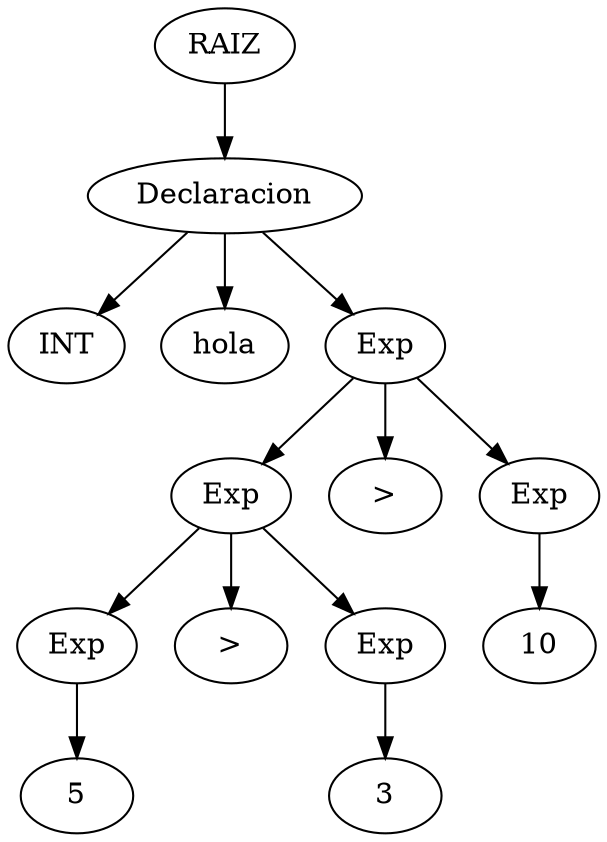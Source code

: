 digraph {
	Node0 [label=RAIZ]
	Node2911239251184 [label=Declaracion]
	Node0 -> Node2911239251184
	Nodet2911239251184 [label=INT]
	Node2911239251184 -> Nodet2911239251184
	Noden2911239251184 [label=hola]
	Node2911239251184 -> Noden2911239251184
	Node2911239252096 [label=Exp]
	Node2911239251184 -> Node2911239252096
	Node2911239251040 [label=Exp]
	Node2911239252096 -> Node2911239251040
	Node2911283568848 [label=Exp]
	Node2911239251040 -> Node2911283568848
	NodeV2911283568848 [label=5]
	Node2911283568848 -> NodeV2911283568848
	NodeE12911239251040 [label=">"]
	Node2911239251040 -> NodeE12911239251040
	Node2911283569088 [label=Exp]
	Node2911239251040 -> Node2911283569088
	NodeV2911283569088 [label=3]
	Node2911283569088 -> NodeV2911283569088
	NodeE12911239252096 [label=">"]
	Node2911239252096 -> NodeE12911239252096
	Node2911283569424 [label=Exp]
	Node2911239252096 -> Node2911283569424
	NodeV2911283569424 [label=10]
	Node2911283569424 -> NodeV2911283569424
}
